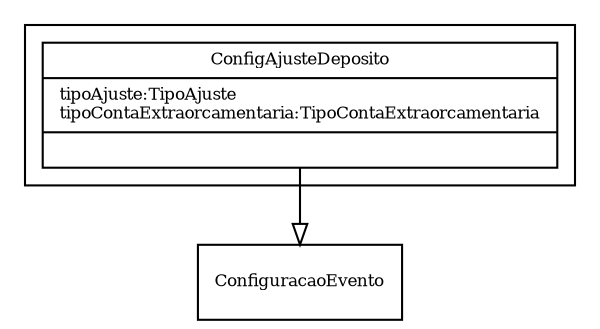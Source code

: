 digraph G{
fontname = "Times-Roman"
fontsize = 8

node [
        fontname = "Times-Roman"
        fontsize = 8
        shape = "record"
]

edge [
        fontname = "Times-Roman"
        fontsize = 8
]

subgraph clusterCONFIGURACAO_DE_AJUSTE_EM_DEPOSITO
{
ConfigAjusteDeposito [label = "{ConfigAjusteDeposito|tipoAjuste:TipoAjuste\ltipoContaExtraorcamentaria:TipoContaExtraorcamentaria\l|\l}"]
}
edge [ arrowhead = "empty" headlabel = "" taillabel = ""] ConfigAjusteDeposito -> ConfiguracaoEvento
}
